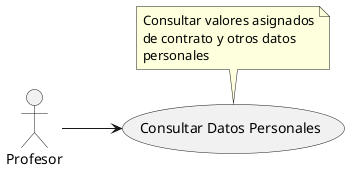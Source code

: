 @startuml
left to right direction

actor "Profesor" as prof

usecase "Consultar Datos Personales" as consultaValores
note top of consultaValores
    Consultar valores asignados
    de contrato y otros datos
    personales
end note

prof --> consultaValores
@enduml